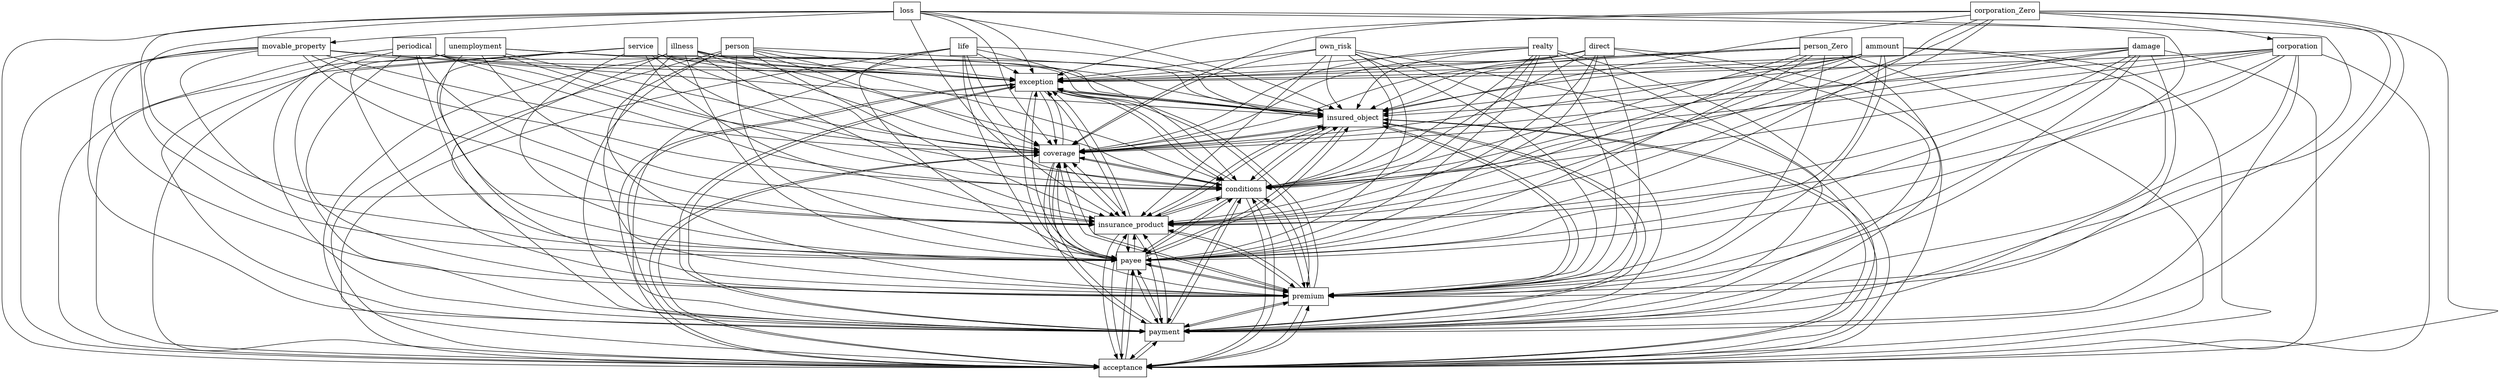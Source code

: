 digraph{
graph [rankdir=TB];
node [shape=box];
edge [arrowhead=normal];
0[label="person",]
1[label="unemployment",]
2[label="loss",]
3[label="exception",]
4[label="corporation",]
5[label="insured_object",]
6[label="life",]
7[label="illness",]
8[label="realty",]
9[label="acceptance",]
10[label="periodical",]
11[label="movable_property",]
12[label="direct",]
13[label="payment",]
14[label="premium",]
15[label="damage",]
16[label="payee",]
17[label="person_Zero",]
18[label="insurance_product",]
19[label="conditions",]
20[label="coverage",]
21[label="service",]
22[label="ammount",]
23[label="corporation_Zero",]
24[label="own_risk",]
0->3[label="",]
0->5[label="",]
0->9[label="",]
0->13[label="",]
0->14[label="",]
0->16[label="",]
0->18[label="",]
0->19[label="",]
0->20[label="",]
1->3[label="",]
1->5[label="",]
1->9[label="",]
1->13[label="",]
1->14[label="",]
1->16[label="",]
1->18[label="",]
1->19[label="",]
1->20[label="",]
2->3[label="",]
2->5[label="",]
2->9[label="",]
2->11[label="",]
2->13[label="",]
2->14[label="",]
2->16[label="",]
2->18[label="",]
2->19[label="",]
2->20[label="",]
3->5[label="",]
3->9[label="",]
3->13[label="",]
3->14[label="",]
3->16[label="",]
3->18[label="",]
3->19[label="",]
3->20[label="",]
4->3[label="",]
4->5[label="",]
4->9[label="",]
4->13[label="",]
4->14[label="",]
4->16[label="",]
4->18[label="",]
4->19[label="",]
4->20[label="",]
5->3[label="",]
5->9[label="",]
5->13[label="",]
5->14[label="",]
5->16[label="",]
5->18[label="",]
5->19[label="",]
5->20[label="",]
6->3[label="",]
6->5[label="",]
6->9[label="",]
6->13[label="",]
6->14[label="",]
6->16[label="",]
6->18[label="",]
6->19[label="",]
6->20[label="",]
7->3[label="",]
7->5[label="",]
7->9[label="",]
7->13[label="",]
7->14[label="",]
7->16[label="",]
7->18[label="",]
7->19[label="",]
7->20[label="",]
8->3[label="",]
8->5[label="",]
8->9[label="",]
8->13[label="",]
8->14[label="",]
8->16[label="",]
8->18[label="",]
8->19[label="",]
8->20[label="",]
9->3[label="",]
9->5[label="",]
9->13[label="",]
9->14[label="",]
9->16[label="",]
9->18[label="",]
9->19[label="",]
9->20[label="",]
10->3[label="",]
10->5[label="",]
10->9[label="",]
10->13[label="",]
10->14[label="",]
10->16[label="",]
10->18[label="",]
10->19[label="",]
10->20[label="",]
11->3[label="",]
11->5[label="",]
11->9[label="",]
11->13[label="",]
11->14[label="",]
11->16[label="",]
11->18[label="",]
11->19[label="",]
11->20[label="",]
12->3[label="",]
12->5[label="",]
12->9[label="",]
12->13[label="",]
12->14[label="",]
12->16[label="",]
12->18[label="",]
12->19[label="",]
12->20[label="",]
13->3[label="",]
13->5[label="",]
13->9[label="",]
13->14[label="",]
13->16[label="",]
13->18[label="",]
13->19[label="",]
13->20[label="",]
14->3[label="",]
14->5[label="",]
14->9[label="",]
14->13[label="",]
14->16[label="",]
14->18[label="",]
14->19[label="",]
14->20[label="",]
15->3[label="",]
15->5[label="",]
15->9[label="",]
15->13[label="",]
15->14[label="",]
15->16[label="",]
15->18[label="",]
15->19[label="",]
15->20[label="",]
16->3[label="",]
16->5[label="",]
16->9[label="",]
16->13[label="",]
16->14[label="",]
16->18[label="",]
16->19[label="",]
16->20[label="",]
17->3[label="",]
17->5[label="",]
17->9[label="",]
17->13[label="",]
17->14[label="",]
17->16[label="",]
17->18[label="",]
17->19[label="",]
17->20[label="",]
18->3[label="",]
18->5[label="",]
18->9[label="",]
18->13[label="",]
18->14[label="",]
18->16[label="",]
18->19[label="",]
18->20[label="",]
19->3[label="",]
19->5[label="",]
19->9[label="",]
19->13[label="",]
19->14[label="",]
19->16[label="",]
19->18[label="",]
19->20[label="",]
20->3[label="",]
20->5[label="",]
20->9[label="",]
20->13[label="",]
20->14[label="",]
20->16[label="",]
20->18[label="",]
20->19[label="",]
21->3[label="",]
21->5[label="",]
21->9[label="",]
21->13[label="",]
21->14[label="",]
21->16[label="",]
21->18[label="",]
21->19[label="",]
21->20[label="",]
22->3[label="",]
22->5[label="",]
22->9[label="",]
22->13[label="",]
22->14[label="",]
22->16[label="",]
22->18[label="",]
22->19[label="",]
22->20[label="",]
23->3[label="",]
23->4[label="",]
23->5[label="",]
23->9[label="",]
23->13[label="",]
23->14[label="",]
23->16[label="",]
23->18[label="",]
23->19[label="",]
23->20[label="",]
24->3[label="",]
24->5[label="",]
24->9[label="",]
24->13[label="",]
24->14[label="",]
24->16[label="",]
24->18[label="",]
24->19[label="",]
24->20[label="",]
}
